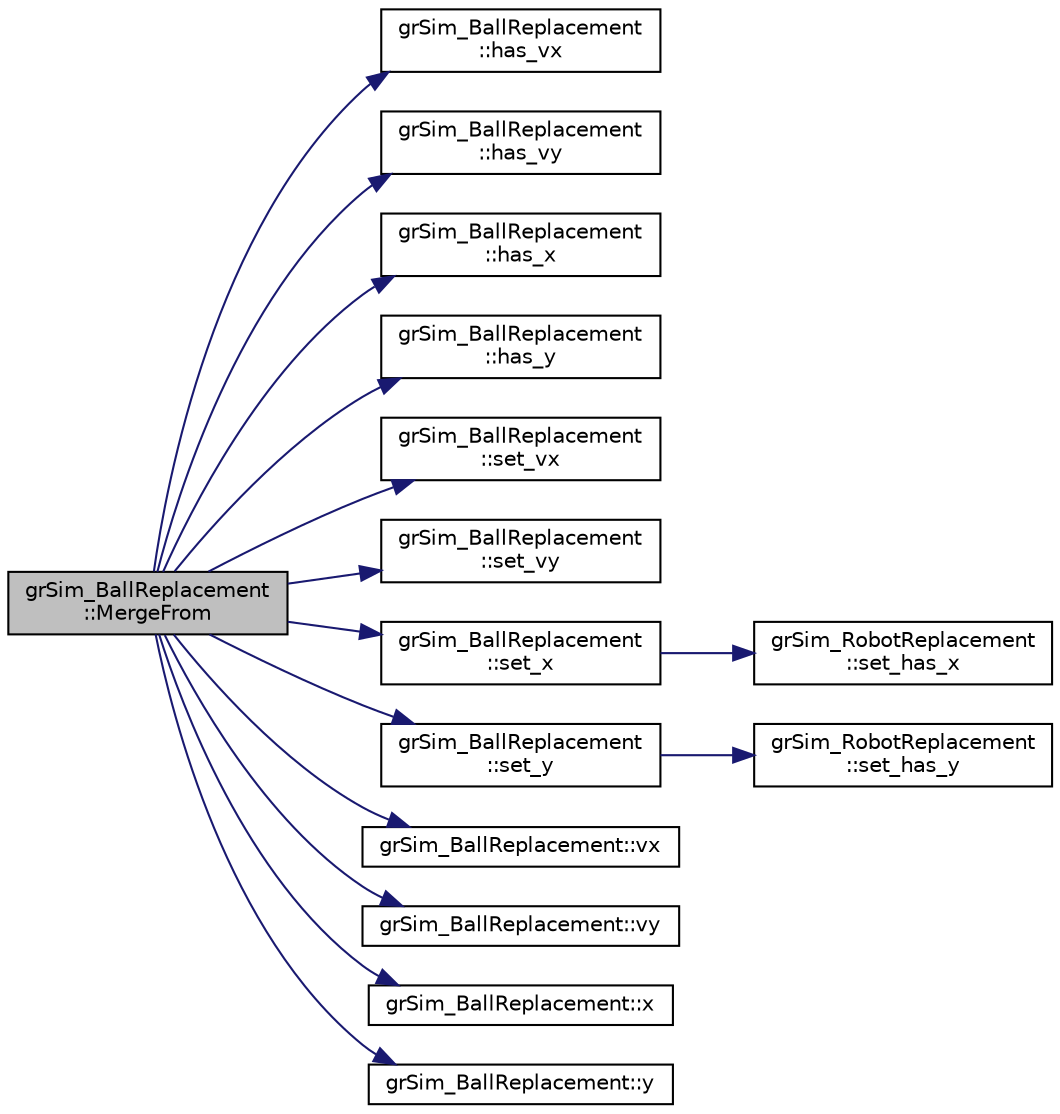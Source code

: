 digraph "grSim_BallReplacement::MergeFrom"
{
 // INTERACTIVE_SVG=YES
  edge [fontname="Helvetica",fontsize="10",labelfontname="Helvetica",labelfontsize="10"];
  node [fontname="Helvetica",fontsize="10",shape=record];
  rankdir="LR";
  Node1 [label="grSim_BallReplacement\l::MergeFrom",height=0.2,width=0.4,color="black", fillcolor="grey75", style="filled", fontcolor="black"];
  Node1 -> Node2 [color="midnightblue",fontsize="10",style="solid",fontname="Helvetica"];
  Node2 [label="grSim_BallReplacement\l::has_vx",height=0.2,width=0.4,color="black", fillcolor="white", style="filled",URL="$d2/db1/classgr_sim___ball_replacement.html#aaca81bb1d4cc555efcd082f38ec44c2e"];
  Node1 -> Node3 [color="midnightblue",fontsize="10",style="solid",fontname="Helvetica"];
  Node3 [label="grSim_BallReplacement\l::has_vy",height=0.2,width=0.4,color="black", fillcolor="white", style="filled",URL="$d2/db1/classgr_sim___ball_replacement.html#a5da0c073a501b6860a3aa7e84cbcc31b"];
  Node1 -> Node4 [color="midnightblue",fontsize="10",style="solid",fontname="Helvetica"];
  Node4 [label="grSim_BallReplacement\l::has_x",height=0.2,width=0.4,color="black", fillcolor="white", style="filled",URL="$d2/db1/classgr_sim___ball_replacement.html#a130b729e91eec4324588c75e168fecb2"];
  Node1 -> Node5 [color="midnightblue",fontsize="10",style="solid",fontname="Helvetica"];
  Node5 [label="grSim_BallReplacement\l::has_y",height=0.2,width=0.4,color="black", fillcolor="white", style="filled",URL="$d2/db1/classgr_sim___ball_replacement.html#a1ed78699ee35336421e7b3258ca4f7ae"];
  Node1 -> Node6 [color="midnightblue",fontsize="10",style="solid",fontname="Helvetica"];
  Node6 [label="grSim_BallReplacement\l::set_vx",height=0.2,width=0.4,color="black", fillcolor="white", style="filled",URL="$d2/db1/classgr_sim___ball_replacement.html#a4ca580c591761b4f940ed34713e43b4c"];
  Node1 -> Node7 [color="midnightblue",fontsize="10",style="solid",fontname="Helvetica"];
  Node7 [label="grSim_BallReplacement\l::set_vy",height=0.2,width=0.4,color="black", fillcolor="white", style="filled",URL="$d2/db1/classgr_sim___ball_replacement.html#adc9e69bacd572e1556401c4284b0fc4b"];
  Node1 -> Node8 [color="midnightblue",fontsize="10",style="solid",fontname="Helvetica"];
  Node8 [label="grSim_BallReplacement\l::set_x",height=0.2,width=0.4,color="black", fillcolor="white", style="filled",URL="$d2/db1/classgr_sim___ball_replacement.html#a9839e10674164d52eaeaf6a312630c1c"];
  Node8 -> Node9 [color="midnightblue",fontsize="10",style="solid",fontname="Helvetica"];
  Node9 [label="grSim_RobotReplacement\l::set_has_x",height=0.2,width=0.4,color="black", fillcolor="white", style="filled",URL="$d5/da8/classgr_sim___robot_replacement.html#a00b4b88afb5825be9ae1b88d3d479ddc"];
  Node1 -> Node10 [color="midnightblue",fontsize="10",style="solid",fontname="Helvetica"];
  Node10 [label="grSim_BallReplacement\l::set_y",height=0.2,width=0.4,color="black", fillcolor="white", style="filled",URL="$d2/db1/classgr_sim___ball_replacement.html#a7459a89a52ef712fb33d37b2b0de416d"];
  Node10 -> Node11 [color="midnightblue",fontsize="10",style="solid",fontname="Helvetica"];
  Node11 [label="grSim_RobotReplacement\l::set_has_y",height=0.2,width=0.4,color="black", fillcolor="white", style="filled",URL="$d5/da8/classgr_sim___robot_replacement.html#a50f8f35d95b9e8c71f433dfb7badc0d1"];
  Node1 -> Node12 [color="midnightblue",fontsize="10",style="solid",fontname="Helvetica"];
  Node12 [label="grSim_BallReplacement::vx",height=0.2,width=0.4,color="black", fillcolor="white", style="filled",URL="$d2/db1/classgr_sim___ball_replacement.html#a82ae711ded3cd158d6c478bb927d75e1"];
  Node1 -> Node13 [color="midnightblue",fontsize="10",style="solid",fontname="Helvetica"];
  Node13 [label="grSim_BallReplacement::vy",height=0.2,width=0.4,color="black", fillcolor="white", style="filled",URL="$d2/db1/classgr_sim___ball_replacement.html#a4c40917663db2d40b5871831bed8cfd7"];
  Node1 -> Node14 [color="midnightblue",fontsize="10",style="solid",fontname="Helvetica"];
  Node14 [label="grSim_BallReplacement::x",height=0.2,width=0.4,color="black", fillcolor="white", style="filled",URL="$d2/db1/classgr_sim___ball_replacement.html#ac737c3227ef941b1ff83e7421d8a2225"];
  Node1 -> Node15 [color="midnightblue",fontsize="10",style="solid",fontname="Helvetica"];
  Node15 [label="grSim_BallReplacement::y",height=0.2,width=0.4,color="black", fillcolor="white", style="filled",URL="$d2/db1/classgr_sim___ball_replacement.html#a633edf51addb9df3a8339739337f852b"];
}
